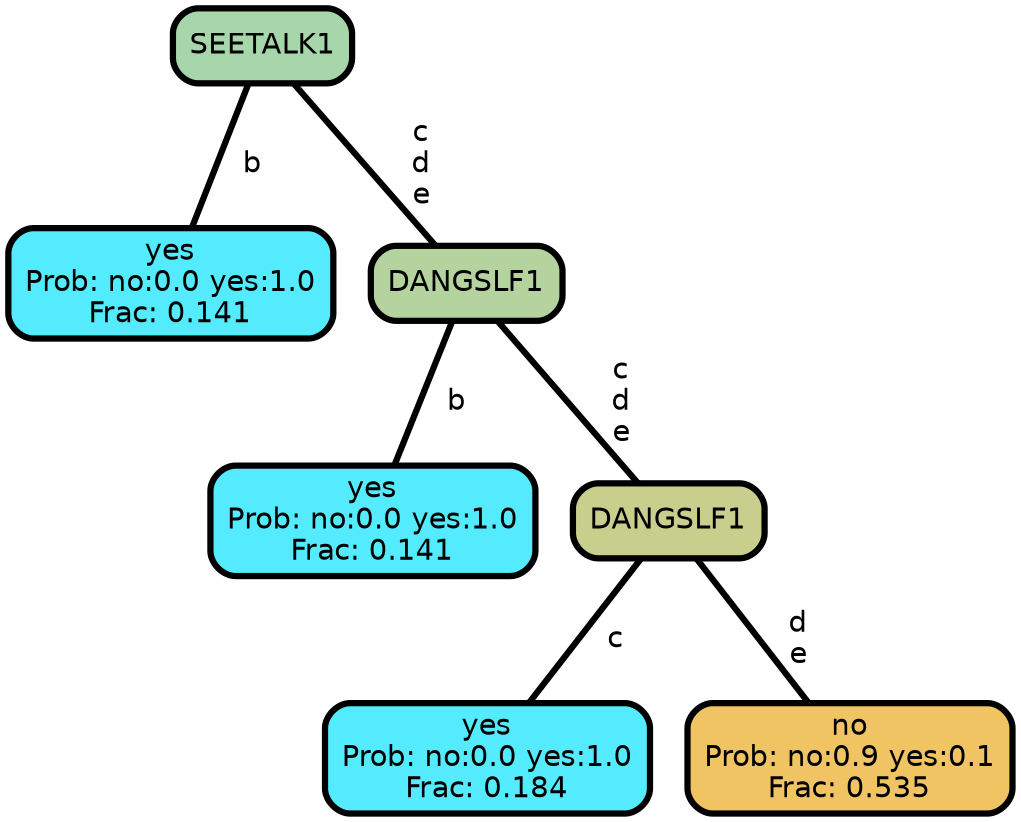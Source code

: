 graph Tree {
node [shape=box, style="filled, rounded",color="black",penwidth="3",fontcolor="black",                 fontname=helvetica] ;
graph [ranksep="0 equally", splines=straight,                 bgcolor=transparent, dpi=200] ;
edge [fontname=helvetica, color=black] ;
0 [label="yes
Prob: no:0.0 yes:1.0
Frac: 0.141", fillcolor="#55ebff"] ;
1 [label="SEETALK1", fillcolor="#a8d6ab"] ;
2 [label="yes
Prob: no:0.0 yes:1.0
Frac: 0.141", fillcolor="#55ebff"] ;
3 [label="DANGSLF1", fillcolor="#b5d39e"] ;
4 [label="yes
Prob: no:0.0 yes:1.0
Frac: 0.184", fillcolor="#55ebff"] ;
5 [label="DANGSLF1", fillcolor="#c8ce8b"] ;
6 [label="no
Prob: no:0.9 yes:0.1
Frac: 0.535", fillcolor="#f0c463"] ;
1 -- 0 [label=" b",penwidth=3] ;
1 -- 3 [label=" c\n d\n e",penwidth=3] ;
3 -- 2 [label=" b",penwidth=3] ;
3 -- 5 [label=" c\n d\n e",penwidth=3] ;
5 -- 4 [label=" c",penwidth=3] ;
5 -- 6 [label=" d\n e",penwidth=3] ;
{rank = same;}}